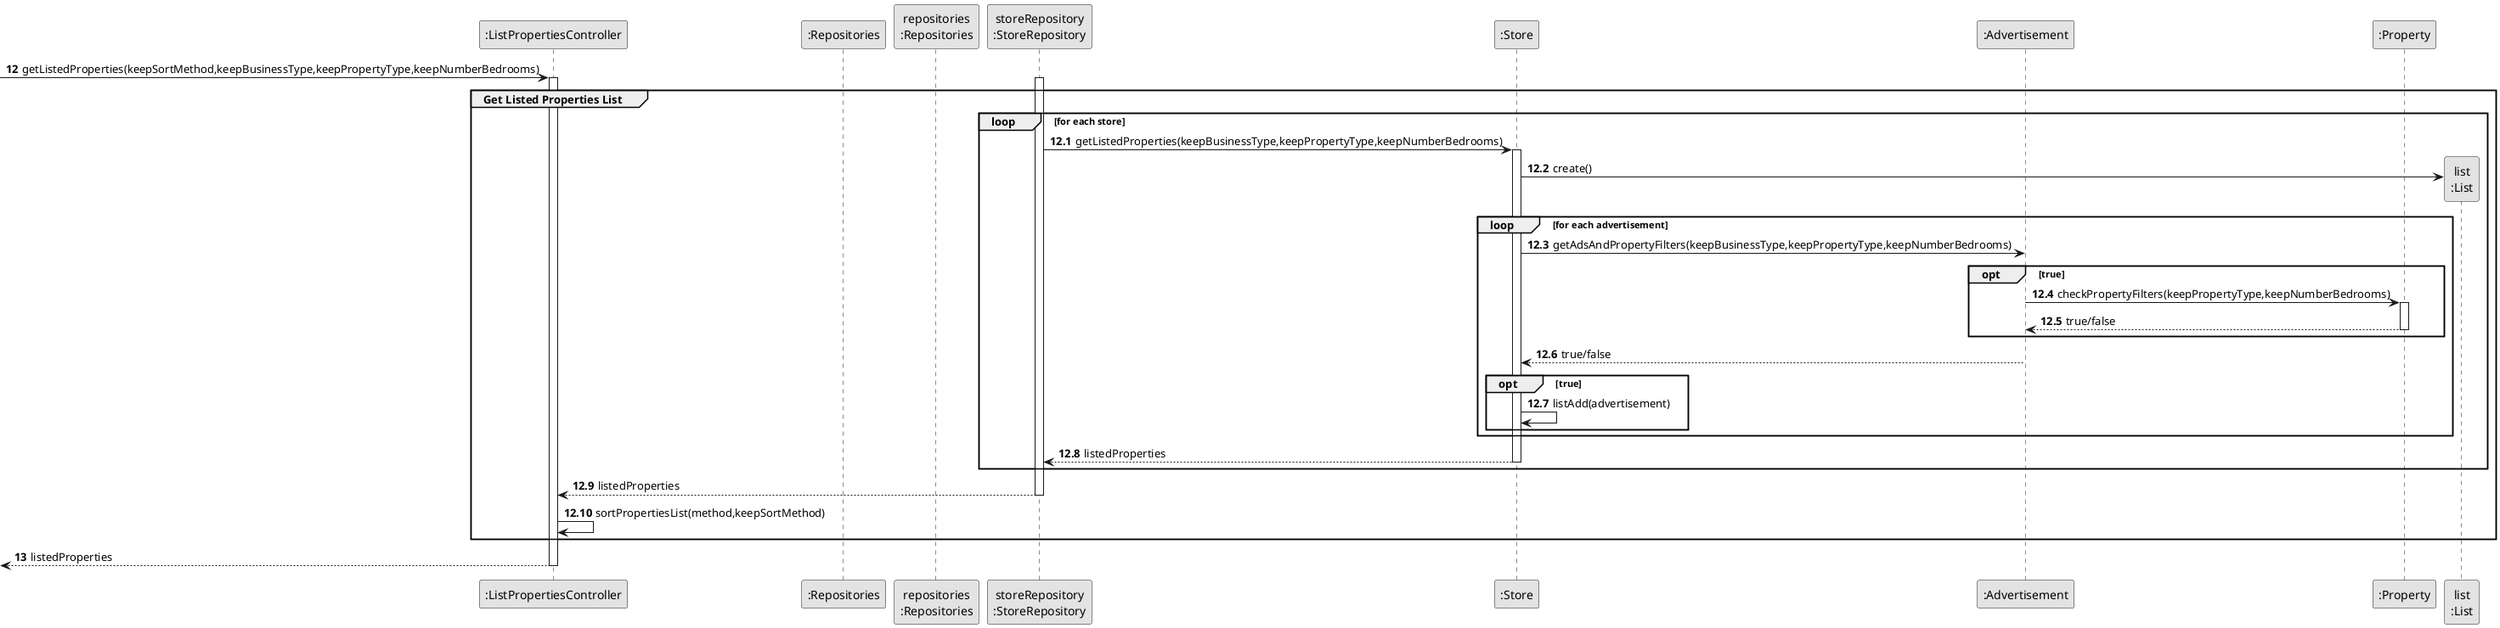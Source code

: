 @startuml
skinparam monochrome true
skinparam packageStyle rectangle
skinparam shadowing false


participant ":ListPropertiesController" as CTRL
participant ":Repositories" as ORG
participant "repositories\n:Repositories" as REPO
participant "storeRepository\n:StoreRepository" as StoreRepository
participant ":Store" as Store
participant ":Advertisement" as Advertisement
participant ":Property" as Property
participant "list\n:List" as LIST

autonumber 12
-> CTRL : getListedProperties(keepSortMethod,keepBusinessType,keepPropertyType,keepNumberBedrooms)

autonumber 12.1

activate CTRL
    group Get Listed Properties List

        activate StoreRepository

                          loop for each store
                                        StoreRepository -> Store : getListedProperties(keepBusinessType,keepPropertyType,keepNumberBedrooms)
                                        activate Store

                                        Store -> LIST**: create()
                                        loop for each advertisement
                                        Store -> Advertisement : getAdsAndPropertyFilters(keepBusinessType,keepPropertyType,keepNumberBedrooms)
                                        opt true

                                        Advertisement -> Property: checkPropertyFilters(keepPropertyType,keepNumberBedrooms)
                                        activate Property

                                        Property --> Advertisement: true/false
                                        deactivate Property
                                        end
                                        Advertisement -->Store :true/false
                                        opt true
                                        Store->Store: listAdd(advertisement)
                                        end

                                        end
                                        Store --> StoreRepository : listedProperties
                                        deactivate Store
                          end



                         StoreRepository --> CTRL: listedProperties
                deactivate StoreRepository

                CTRL -> CTRL : sortPropertiesList(method,keepSortMethod)

    end group

    autonumber 13
    <-- CTRL: listedProperties

deactivate CTRL


@enduml